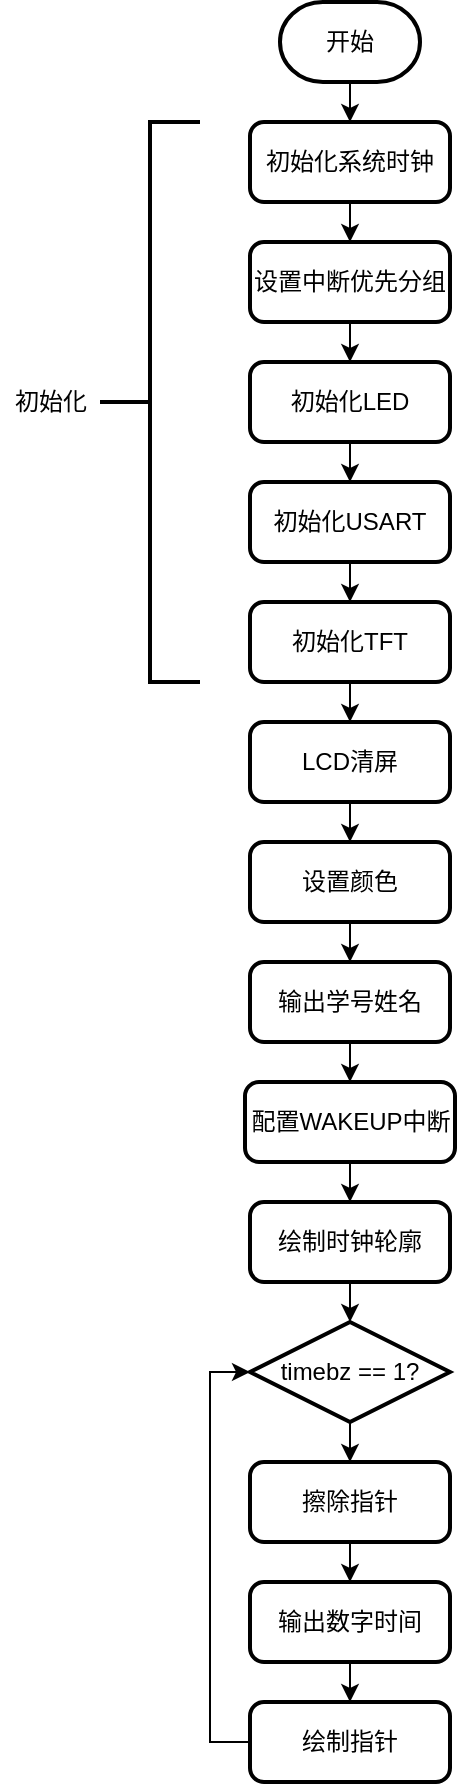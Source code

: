 <mxfile version="14.0.1" type="github">
  <diagram id="os67wdWGXHNUVHu_pbcR" name="第 1 页">
    <mxGraphModel dx="942" dy="583" grid="1" gridSize="10" guides="1" tooltips="1" connect="1" arrows="1" fold="1" page="1" pageScale="1" pageWidth="827" pageHeight="1169" math="0" shadow="0">
      <root>
        <mxCell id="0" />
        <mxCell id="1" parent="0" />
        <mxCell id="QMAyfths3UUdS0ywKK51-4" style="edgeStyle=orthogonalEdgeStyle;rounded=0;orthogonalLoop=1;jettySize=auto;html=1;exitX=0.5;exitY=1;exitDx=0;exitDy=0;exitPerimeter=0;entryX=0.5;entryY=0;entryDx=0;entryDy=0;" parent="1" source="QMAyfths3UUdS0ywKK51-2" target="QMAyfths3UUdS0ywKK51-3" edge="1">
          <mxGeometry relative="1" as="geometry" />
        </mxCell>
        <mxCell id="QMAyfths3UUdS0ywKK51-2" value="开始" style="strokeWidth=2;html=1;shape=mxgraph.flowchart.terminator;whiteSpace=wrap;" parent="1" vertex="1">
          <mxGeometry x="390" y="40" width="70" height="40" as="geometry" />
        </mxCell>
        <mxCell id="QMAyfths3UUdS0ywKK51-7" style="edgeStyle=orthogonalEdgeStyle;rounded=0;orthogonalLoop=1;jettySize=auto;html=1;exitX=0.5;exitY=1;exitDx=0;exitDy=0;entryX=0.5;entryY=0;entryDx=0;entryDy=0;" parent="1" source="QMAyfths3UUdS0ywKK51-3" target="QMAyfths3UUdS0ywKK51-6" edge="1">
          <mxGeometry relative="1" as="geometry" />
        </mxCell>
        <mxCell id="QMAyfths3UUdS0ywKK51-3" value="初始化系统时钟" style="rounded=1;whiteSpace=wrap;html=1;absoluteArcSize=1;arcSize=14;strokeWidth=2;" parent="1" vertex="1">
          <mxGeometry x="375" y="100" width="100" height="40" as="geometry" />
        </mxCell>
        <mxCell id="QMAyfths3UUdS0ywKK51-9" style="edgeStyle=orthogonalEdgeStyle;rounded=0;orthogonalLoop=1;jettySize=auto;html=1;exitX=0.5;exitY=1;exitDx=0;exitDy=0;" parent="1" source="QMAyfths3UUdS0ywKK51-6" target="QMAyfths3UUdS0ywKK51-8" edge="1">
          <mxGeometry relative="1" as="geometry" />
        </mxCell>
        <mxCell id="QMAyfths3UUdS0ywKK51-6" value="设置中断优先分组" style="rounded=1;whiteSpace=wrap;html=1;absoluteArcSize=1;arcSize=14;strokeWidth=2;" parent="1" vertex="1">
          <mxGeometry x="375" y="160" width="100" height="40" as="geometry" />
        </mxCell>
        <mxCell id="QMAyfths3UUdS0ywKK51-11" style="edgeStyle=orthogonalEdgeStyle;rounded=0;orthogonalLoop=1;jettySize=auto;html=1;exitX=0.5;exitY=1;exitDx=0;exitDy=0;entryX=0.5;entryY=0;entryDx=0;entryDy=0;" parent="1" source="QMAyfths3UUdS0ywKK51-8" target="QMAyfths3UUdS0ywKK51-10" edge="1">
          <mxGeometry relative="1" as="geometry" />
        </mxCell>
        <mxCell id="QMAyfths3UUdS0ywKK51-8" value="初始化LED" style="rounded=1;whiteSpace=wrap;html=1;absoluteArcSize=1;arcSize=14;strokeWidth=2;" parent="1" vertex="1">
          <mxGeometry x="375" y="220" width="100" height="40" as="geometry" />
        </mxCell>
        <mxCell id="QMAyfths3UUdS0ywKK51-13" style="edgeStyle=orthogonalEdgeStyle;rounded=0;orthogonalLoop=1;jettySize=auto;html=1;exitX=0.5;exitY=1;exitDx=0;exitDy=0;" parent="1" source="QMAyfths3UUdS0ywKK51-10" target="QMAyfths3UUdS0ywKK51-12" edge="1">
          <mxGeometry relative="1" as="geometry" />
        </mxCell>
        <mxCell id="QMAyfths3UUdS0ywKK51-10" value="初始化USART" style="rounded=1;whiteSpace=wrap;html=1;absoluteArcSize=1;arcSize=14;strokeWidth=2;" parent="1" vertex="1">
          <mxGeometry x="375" y="280" width="100" height="40" as="geometry" />
        </mxCell>
        <mxCell id="_QU3nrEBlcDV88gXfnVL-6" style="edgeStyle=orthogonalEdgeStyle;rounded=0;orthogonalLoop=1;jettySize=auto;html=1;exitX=0.5;exitY=1;exitDx=0;exitDy=0;" edge="1" parent="1" source="QMAyfths3UUdS0ywKK51-12" target="_QU3nrEBlcDV88gXfnVL-3">
          <mxGeometry relative="1" as="geometry" />
        </mxCell>
        <mxCell id="QMAyfths3UUdS0ywKK51-12" value="初始化TFT" style="rounded=1;whiteSpace=wrap;html=1;absoluteArcSize=1;arcSize=14;strokeWidth=2;" parent="1" vertex="1">
          <mxGeometry x="375" y="340" width="100" height="40" as="geometry" />
        </mxCell>
        <mxCell id="_QU3nrEBlcDV88gXfnVL-1" value="" style="strokeWidth=2;html=1;shape=mxgraph.flowchart.annotation_2;align=left;labelPosition=right;pointerEvents=1;" vertex="1" parent="1">
          <mxGeometry x="300" y="100" width="50" height="280" as="geometry" />
        </mxCell>
        <mxCell id="_QU3nrEBlcDV88gXfnVL-2" value="&lt;div&gt;初始化&lt;/div&gt;" style="text;html=1;align=center;verticalAlign=middle;resizable=0;points=[];autosize=1;direction=east;" vertex="1" parent="1">
          <mxGeometry x="250" y="230" width="50" height="20" as="geometry" />
        </mxCell>
        <mxCell id="_QU3nrEBlcDV88gXfnVL-7" style="edgeStyle=orthogonalEdgeStyle;rounded=0;orthogonalLoop=1;jettySize=auto;html=1;exitX=0.5;exitY=1;exitDx=0;exitDy=0;" edge="1" parent="1" source="_QU3nrEBlcDV88gXfnVL-3" target="_QU3nrEBlcDV88gXfnVL-4">
          <mxGeometry relative="1" as="geometry" />
        </mxCell>
        <mxCell id="_QU3nrEBlcDV88gXfnVL-3" value="LCD清屏" style="rounded=1;whiteSpace=wrap;html=1;absoluteArcSize=1;arcSize=14;strokeWidth=2;" vertex="1" parent="1">
          <mxGeometry x="375" y="400" width="100" height="40" as="geometry" />
        </mxCell>
        <mxCell id="_QU3nrEBlcDV88gXfnVL-8" style="edgeStyle=orthogonalEdgeStyle;rounded=0;orthogonalLoop=1;jettySize=auto;html=1;exitX=0.5;exitY=1;exitDx=0;exitDy=0;entryX=0.5;entryY=0;entryDx=0;entryDy=0;" edge="1" parent="1" source="_QU3nrEBlcDV88gXfnVL-4" target="_QU3nrEBlcDV88gXfnVL-5">
          <mxGeometry relative="1" as="geometry" />
        </mxCell>
        <mxCell id="_QU3nrEBlcDV88gXfnVL-4" value="设置颜色" style="rounded=1;whiteSpace=wrap;html=1;absoluteArcSize=1;arcSize=14;strokeWidth=2;" vertex="1" parent="1">
          <mxGeometry x="375" y="460" width="100" height="40" as="geometry" />
        </mxCell>
        <mxCell id="_QU3nrEBlcDV88gXfnVL-10" style="edgeStyle=orthogonalEdgeStyle;rounded=0;orthogonalLoop=1;jettySize=auto;html=1;exitX=0.5;exitY=1;exitDx=0;exitDy=0;entryX=0.5;entryY=0;entryDx=0;entryDy=0;" edge="1" parent="1" source="_QU3nrEBlcDV88gXfnVL-5" target="_QU3nrEBlcDV88gXfnVL-9">
          <mxGeometry relative="1" as="geometry" />
        </mxCell>
        <mxCell id="_QU3nrEBlcDV88gXfnVL-5" value="输出学号姓名" style="rounded=1;whiteSpace=wrap;html=1;absoluteArcSize=1;arcSize=14;strokeWidth=2;" vertex="1" parent="1">
          <mxGeometry x="375" y="520" width="100" height="40" as="geometry" />
        </mxCell>
        <mxCell id="_QU3nrEBlcDV88gXfnVL-12" style="edgeStyle=orthogonalEdgeStyle;rounded=0;orthogonalLoop=1;jettySize=auto;html=1;exitX=0.5;exitY=1;exitDx=0;exitDy=0;entryX=0.5;entryY=0;entryDx=0;entryDy=0;" edge="1" parent="1" source="_QU3nrEBlcDV88gXfnVL-9" target="_QU3nrEBlcDV88gXfnVL-11">
          <mxGeometry relative="1" as="geometry" />
        </mxCell>
        <mxCell id="_QU3nrEBlcDV88gXfnVL-9" value="配置WAKEUP中断" style="rounded=1;whiteSpace=wrap;html=1;absoluteArcSize=1;arcSize=14;strokeWidth=2;" vertex="1" parent="1">
          <mxGeometry x="372.5" y="580" width="105" height="40" as="geometry" />
        </mxCell>
        <mxCell id="_QU3nrEBlcDV88gXfnVL-15" style="edgeStyle=orthogonalEdgeStyle;rounded=0;orthogonalLoop=1;jettySize=auto;html=1;exitX=0.5;exitY=1;exitDx=0;exitDy=0;entryX=0.5;entryY=0;entryDx=0;entryDy=0;entryPerimeter=0;" edge="1" parent="1" source="_QU3nrEBlcDV88gXfnVL-11" target="_QU3nrEBlcDV88gXfnVL-14">
          <mxGeometry relative="1" as="geometry" />
        </mxCell>
        <mxCell id="_QU3nrEBlcDV88gXfnVL-11" value="绘制时钟轮廓" style="rounded=1;whiteSpace=wrap;html=1;absoluteArcSize=1;arcSize=14;strokeWidth=2;" vertex="1" parent="1">
          <mxGeometry x="375" y="640" width="100" height="40" as="geometry" />
        </mxCell>
        <mxCell id="_QU3nrEBlcDV88gXfnVL-17" style="edgeStyle=orthogonalEdgeStyle;rounded=0;orthogonalLoop=1;jettySize=auto;html=1;exitX=0.5;exitY=1;exitDx=0;exitDy=0;exitPerimeter=0;entryX=0.5;entryY=0;entryDx=0;entryDy=0;" edge="1" parent="1" source="_QU3nrEBlcDV88gXfnVL-14" target="_QU3nrEBlcDV88gXfnVL-16">
          <mxGeometry relative="1" as="geometry" />
        </mxCell>
        <mxCell id="_QU3nrEBlcDV88gXfnVL-14" value="timebz == 1?" style="strokeWidth=2;html=1;shape=mxgraph.flowchart.decision;whiteSpace=wrap;" vertex="1" parent="1">
          <mxGeometry x="375" y="700" width="100" height="50" as="geometry" />
        </mxCell>
        <mxCell id="_QU3nrEBlcDV88gXfnVL-19" style="edgeStyle=orthogonalEdgeStyle;rounded=0;orthogonalLoop=1;jettySize=auto;html=1;exitX=0.5;exitY=1;exitDx=0;exitDy=0;entryX=0.5;entryY=0;entryDx=0;entryDy=0;" edge="1" parent="1" source="_QU3nrEBlcDV88gXfnVL-16" target="_QU3nrEBlcDV88gXfnVL-18">
          <mxGeometry relative="1" as="geometry" />
        </mxCell>
        <mxCell id="_QU3nrEBlcDV88gXfnVL-16" value="擦除指针" style="rounded=1;whiteSpace=wrap;html=1;absoluteArcSize=1;arcSize=14;strokeWidth=2;" vertex="1" parent="1">
          <mxGeometry x="375" y="770" width="100" height="40" as="geometry" />
        </mxCell>
        <mxCell id="_QU3nrEBlcDV88gXfnVL-21" style="edgeStyle=orthogonalEdgeStyle;rounded=0;orthogonalLoop=1;jettySize=auto;html=1;exitX=0.5;exitY=1;exitDx=0;exitDy=0;" edge="1" parent="1" source="_QU3nrEBlcDV88gXfnVL-18" target="_QU3nrEBlcDV88gXfnVL-20">
          <mxGeometry relative="1" as="geometry" />
        </mxCell>
        <mxCell id="_QU3nrEBlcDV88gXfnVL-18" value="输出数字时间" style="rounded=1;whiteSpace=wrap;html=1;absoluteArcSize=1;arcSize=14;strokeWidth=2;" vertex="1" parent="1">
          <mxGeometry x="375" y="830" width="100" height="40" as="geometry" />
        </mxCell>
        <mxCell id="_QU3nrEBlcDV88gXfnVL-22" style="edgeStyle=orthogonalEdgeStyle;rounded=0;orthogonalLoop=1;jettySize=auto;html=1;exitX=0;exitY=0.5;exitDx=0;exitDy=0;entryX=0;entryY=0.5;entryDx=0;entryDy=0;entryPerimeter=0;" edge="1" parent="1" source="_QU3nrEBlcDV88gXfnVL-20" target="_QU3nrEBlcDV88gXfnVL-14">
          <mxGeometry relative="1" as="geometry" />
        </mxCell>
        <mxCell id="_QU3nrEBlcDV88gXfnVL-20" value="绘制指针" style="rounded=1;whiteSpace=wrap;html=1;absoluteArcSize=1;arcSize=14;strokeWidth=2;" vertex="1" parent="1">
          <mxGeometry x="375" y="890" width="100" height="40" as="geometry" />
        </mxCell>
      </root>
    </mxGraphModel>
  </diagram>
</mxfile>
